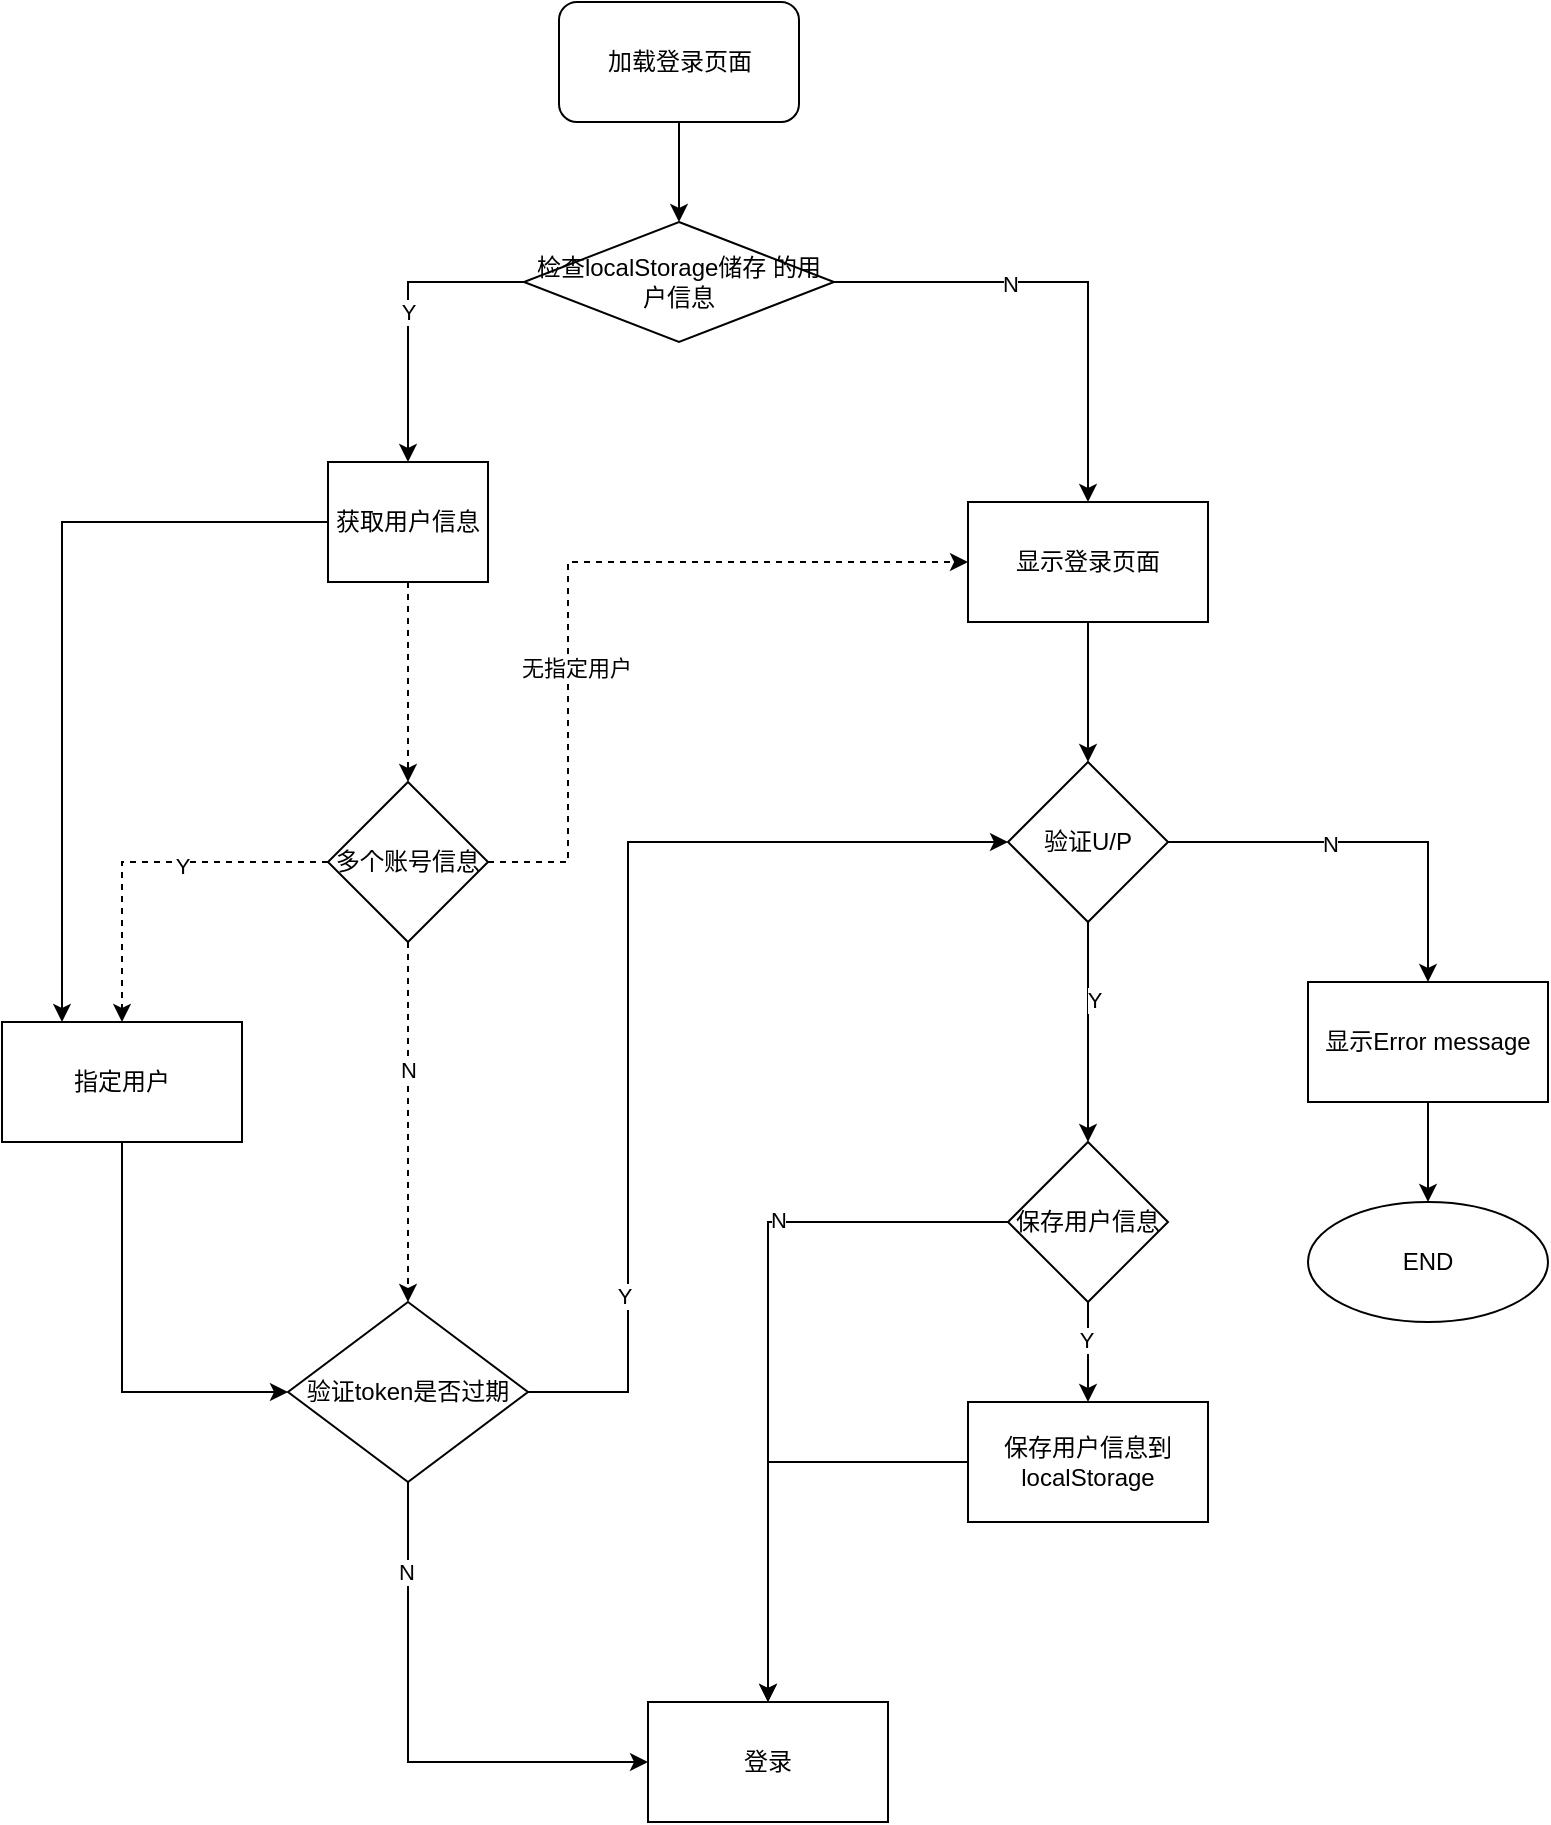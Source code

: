 <mxfile version="14.8.2" type="github">
  <diagram id="Oj_1VP5wCIqyrSS5qVrD" name="user-login-flow">
    <mxGraphModel dx="1422" dy="762" grid="1" gridSize="10" guides="1" tooltips="1" connect="1" arrows="1" fold="1" page="1" pageScale="1" pageWidth="850" pageHeight="1100" math="0" shadow="0">
      <root>
        <mxCell id="0" />
        <mxCell id="1" parent="0" />
        <mxCell id="h88RBs9O0-4uMdW3XvSD-51" style="edgeStyle=orthogonalEdgeStyle;rounded=0;orthogonalLoop=1;jettySize=auto;html=1;" edge="1" parent="1" source="h88RBs9O0-4uMdW3XvSD-1" target="h88RBs9O0-4uMdW3XvSD-2">
          <mxGeometry relative="1" as="geometry" />
        </mxCell>
        <mxCell id="h88RBs9O0-4uMdW3XvSD-1" value="加载登录页面" style="rounded=1;whiteSpace=wrap;html=1;" vertex="1" parent="1">
          <mxGeometry x="365.5" y="70" width="120" height="60" as="geometry" />
        </mxCell>
        <mxCell id="h88RBs9O0-4uMdW3XvSD-52" style="edgeStyle=orthogonalEdgeStyle;rounded=0;orthogonalLoop=1;jettySize=auto;html=1;entryX=0.5;entryY=0;entryDx=0;entryDy=0;" edge="1" parent="1" source="h88RBs9O0-4uMdW3XvSD-2" target="h88RBs9O0-4uMdW3XvSD-3">
          <mxGeometry relative="1" as="geometry" />
        </mxCell>
        <mxCell id="h88RBs9O0-4uMdW3XvSD-65" value="Y" style="edgeLabel;html=1;align=center;verticalAlign=middle;resizable=0;points=[];" vertex="1" connectable="0" parent="h88RBs9O0-4uMdW3XvSD-52">
          <mxGeometry x="-0.012" relative="1" as="geometry">
            <mxPoint as="offset" />
          </mxGeometry>
        </mxCell>
        <mxCell id="h88RBs9O0-4uMdW3XvSD-2" value="检查localStorage储存 的用户信息" style="rhombus;whiteSpace=wrap;html=1;" vertex="1" parent="1">
          <mxGeometry x="348" y="180" width="155" height="60" as="geometry" />
        </mxCell>
        <mxCell id="h88RBs9O0-4uMdW3XvSD-23" value="" style="edgeStyle=orthogonalEdgeStyle;rounded=0;orthogonalLoop=1;jettySize=auto;html=1;exitX=1;exitY=0.5;exitDx=0;exitDy=0;" edge="1" parent="1" source="h88RBs9O0-4uMdW3XvSD-2" target="h88RBs9O0-4uMdW3XvSD-22">
          <mxGeometry relative="1" as="geometry" />
        </mxCell>
        <mxCell id="h88RBs9O0-4uMdW3XvSD-24" value="N" style="edgeLabel;html=1;align=center;verticalAlign=middle;resizable=0;points=[];" vertex="1" connectable="0" parent="h88RBs9O0-4uMdW3XvSD-23">
          <mxGeometry x="-0.257" y="-1" relative="1" as="geometry">
            <mxPoint as="offset" />
          </mxGeometry>
        </mxCell>
        <mxCell id="h88RBs9O0-4uMdW3XvSD-64" style="edgeStyle=orthogonalEdgeStyle;rounded=0;orthogonalLoop=1;jettySize=auto;html=1;entryX=0.5;entryY=0;entryDx=0;entryDy=0;dashed=1;" edge="1" parent="1" source="h88RBs9O0-4uMdW3XvSD-3" target="h88RBs9O0-4uMdW3XvSD-7">
          <mxGeometry relative="1" as="geometry" />
        </mxCell>
        <mxCell id="h88RBs9O0-4uMdW3XvSD-69" style="edgeStyle=orthogonalEdgeStyle;rounded=0;orthogonalLoop=1;jettySize=auto;html=1;entryX=0.25;entryY=0;entryDx=0;entryDy=0;" edge="1" parent="1" source="h88RBs9O0-4uMdW3XvSD-3" target="h88RBs9O0-4uMdW3XvSD-17">
          <mxGeometry relative="1" as="geometry" />
        </mxCell>
        <mxCell id="h88RBs9O0-4uMdW3XvSD-3" value="获取用户信息" style="whiteSpace=wrap;html=1;" vertex="1" parent="1">
          <mxGeometry x="250" y="300" width="80" height="60" as="geometry" />
        </mxCell>
        <mxCell id="h88RBs9O0-4uMdW3XvSD-18" value="" style="edgeStyle=orthogonalEdgeStyle;rounded=0;orthogonalLoop=1;jettySize=auto;html=1;dashed=1;" edge="1" parent="1" source="h88RBs9O0-4uMdW3XvSD-7" target="h88RBs9O0-4uMdW3XvSD-17">
          <mxGeometry relative="1" as="geometry" />
        </mxCell>
        <mxCell id="h88RBs9O0-4uMdW3XvSD-54" value="Y" style="edgeLabel;html=1;align=center;verticalAlign=middle;resizable=0;points=[];" vertex="1" connectable="0" parent="h88RBs9O0-4uMdW3XvSD-18">
          <mxGeometry x="-0.2" y="2" relative="1" as="geometry">
            <mxPoint as="offset" />
          </mxGeometry>
        </mxCell>
        <mxCell id="h88RBs9O0-4uMdW3XvSD-57" value="" style="edgeStyle=orthogonalEdgeStyle;rounded=0;orthogonalLoop=1;jettySize=auto;html=1;dashed=1;" edge="1" parent="1" source="h88RBs9O0-4uMdW3XvSD-7" target="h88RBs9O0-4uMdW3XvSD-56">
          <mxGeometry relative="1" as="geometry" />
        </mxCell>
        <mxCell id="h88RBs9O0-4uMdW3XvSD-58" value="N" style="edgeLabel;html=1;align=center;verticalAlign=middle;resizable=0;points=[];" vertex="1" connectable="0" parent="h88RBs9O0-4uMdW3XvSD-57">
          <mxGeometry x="-0.293" relative="1" as="geometry">
            <mxPoint as="offset" />
          </mxGeometry>
        </mxCell>
        <mxCell id="h88RBs9O0-4uMdW3XvSD-66" style="edgeStyle=orthogonalEdgeStyle;rounded=0;orthogonalLoop=1;jettySize=auto;html=1;entryX=0;entryY=0.5;entryDx=0;entryDy=0;dashed=1;" edge="1" parent="1" source="h88RBs9O0-4uMdW3XvSD-7" target="h88RBs9O0-4uMdW3XvSD-22">
          <mxGeometry relative="1" as="geometry">
            <Array as="points">
              <mxPoint x="370" y="500" />
              <mxPoint x="370" y="350" />
            </Array>
          </mxGeometry>
        </mxCell>
        <mxCell id="h88RBs9O0-4uMdW3XvSD-68" value="无指定用户" style="edgeLabel;html=1;align=center;verticalAlign=middle;resizable=0;points=[];" vertex="1" connectable="0" parent="h88RBs9O0-4uMdW3XvSD-66">
          <mxGeometry x="-0.297" y="-4" relative="1" as="geometry">
            <mxPoint as="offset" />
          </mxGeometry>
        </mxCell>
        <mxCell id="h88RBs9O0-4uMdW3XvSD-7" value="多个账号信息" style="rhombus;whiteSpace=wrap;html=1;" vertex="1" parent="1">
          <mxGeometry x="250" y="460" width="80" height="80" as="geometry" />
        </mxCell>
        <mxCell id="h88RBs9O0-4uMdW3XvSD-59" style="edgeStyle=orthogonalEdgeStyle;rounded=0;orthogonalLoop=1;jettySize=auto;html=1;entryX=0;entryY=0.5;entryDx=0;entryDy=0;exitX=0.5;exitY=1;exitDx=0;exitDy=0;" edge="1" parent="1" source="h88RBs9O0-4uMdW3XvSD-17" target="h88RBs9O0-4uMdW3XvSD-56">
          <mxGeometry relative="1" as="geometry" />
        </mxCell>
        <mxCell id="h88RBs9O0-4uMdW3XvSD-17" value="指定用户" style="whiteSpace=wrap;html=1;" vertex="1" parent="1">
          <mxGeometry x="87" y="580" width="120" height="60" as="geometry" />
        </mxCell>
        <mxCell id="h88RBs9O0-4uMdW3XvSD-20" value="登录" style="whiteSpace=wrap;html=1;" vertex="1" parent="1">
          <mxGeometry x="410" y="920" width="120" height="60" as="geometry" />
        </mxCell>
        <mxCell id="h88RBs9O0-4uMdW3XvSD-28" value="" style="edgeStyle=orthogonalEdgeStyle;rounded=0;orthogonalLoop=1;jettySize=auto;html=1;" edge="1" parent="1" source="h88RBs9O0-4uMdW3XvSD-22" target="h88RBs9O0-4uMdW3XvSD-27">
          <mxGeometry relative="1" as="geometry" />
        </mxCell>
        <mxCell id="h88RBs9O0-4uMdW3XvSD-22" value="显示登录页面" style="whiteSpace=wrap;html=1;" vertex="1" parent="1">
          <mxGeometry x="570" y="320" width="120" height="60" as="geometry" />
        </mxCell>
        <mxCell id="h88RBs9O0-4uMdW3XvSD-35" style="edgeStyle=orthogonalEdgeStyle;rounded=0;orthogonalLoop=1;jettySize=auto;html=1;entryX=0.5;entryY=0;entryDx=0;entryDy=0;" edge="1" parent="1" source="h88RBs9O0-4uMdW3XvSD-27" target="h88RBs9O0-4uMdW3XvSD-29">
          <mxGeometry relative="1" as="geometry" />
        </mxCell>
        <mxCell id="h88RBs9O0-4uMdW3XvSD-36" value="N" style="edgeLabel;html=1;align=center;verticalAlign=middle;resizable=0;points=[];" vertex="1" connectable="0" parent="h88RBs9O0-4uMdW3XvSD-35">
          <mxGeometry x="-0.19" y="-1" relative="1" as="geometry">
            <mxPoint as="offset" />
          </mxGeometry>
        </mxCell>
        <mxCell id="h88RBs9O0-4uMdW3XvSD-38" value="" style="edgeStyle=orthogonalEdgeStyle;rounded=0;orthogonalLoop=1;jettySize=auto;html=1;entryX=0.5;entryY=0;entryDx=0;entryDy=0;" edge="1" parent="1" source="h88RBs9O0-4uMdW3XvSD-27" target="h88RBs9O0-4uMdW3XvSD-42">
          <mxGeometry relative="1" as="geometry">
            <mxPoint x="640" y="660" as="targetPoint" />
          </mxGeometry>
        </mxCell>
        <mxCell id="h88RBs9O0-4uMdW3XvSD-41" value="Y" style="edgeLabel;html=1;align=center;verticalAlign=middle;resizable=0;points=[];" vertex="1" connectable="0" parent="h88RBs9O0-4uMdW3XvSD-38">
          <mxGeometry x="-0.289" y="3" relative="1" as="geometry">
            <mxPoint as="offset" />
          </mxGeometry>
        </mxCell>
        <mxCell id="h88RBs9O0-4uMdW3XvSD-27" value="验证U/P" style="rhombus;whiteSpace=wrap;html=1;" vertex="1" parent="1">
          <mxGeometry x="590" y="450" width="80" height="80" as="geometry" />
        </mxCell>
        <mxCell id="h88RBs9O0-4uMdW3XvSD-40" value="" style="edgeStyle=orthogonalEdgeStyle;rounded=0;orthogonalLoop=1;jettySize=auto;html=1;" edge="1" parent="1" source="h88RBs9O0-4uMdW3XvSD-29" target="h88RBs9O0-4uMdW3XvSD-39">
          <mxGeometry relative="1" as="geometry" />
        </mxCell>
        <mxCell id="h88RBs9O0-4uMdW3XvSD-29" value="显示Error message" style="whiteSpace=wrap;html=1;" vertex="1" parent="1">
          <mxGeometry x="740" y="560" width="120" height="60" as="geometry" />
        </mxCell>
        <mxCell id="h88RBs9O0-4uMdW3XvSD-39" value="END" style="ellipse;whiteSpace=wrap;html=1;" vertex="1" parent="1">
          <mxGeometry x="740" y="670" width="120" height="60" as="geometry" />
        </mxCell>
        <mxCell id="h88RBs9O0-4uMdW3XvSD-45" style="edgeStyle=orthogonalEdgeStyle;rounded=0;orthogonalLoop=1;jettySize=auto;html=1;entryX=0.5;entryY=0;entryDx=0;entryDy=0;" edge="1" parent="1" source="h88RBs9O0-4uMdW3XvSD-42" target="h88RBs9O0-4uMdW3XvSD-20">
          <mxGeometry relative="1" as="geometry" />
        </mxCell>
        <mxCell id="h88RBs9O0-4uMdW3XvSD-46" value="N" style="edgeLabel;html=1;align=center;verticalAlign=middle;resizable=0;points=[];" vertex="1" connectable="0" parent="h88RBs9O0-4uMdW3XvSD-45">
          <mxGeometry x="-0.361" y="-1" relative="1" as="geometry">
            <mxPoint as="offset" />
          </mxGeometry>
        </mxCell>
        <mxCell id="h88RBs9O0-4uMdW3XvSD-48" value="" style="edgeStyle=orthogonalEdgeStyle;rounded=0;orthogonalLoop=1;jettySize=auto;html=1;" edge="1" parent="1" source="h88RBs9O0-4uMdW3XvSD-42" target="h88RBs9O0-4uMdW3XvSD-47">
          <mxGeometry relative="1" as="geometry" />
        </mxCell>
        <mxCell id="h88RBs9O0-4uMdW3XvSD-49" value="Y" style="edgeLabel;html=1;align=center;verticalAlign=middle;resizable=0;points=[];" vertex="1" connectable="0" parent="h88RBs9O0-4uMdW3XvSD-48">
          <mxGeometry x="-0.267" y="-1" relative="1" as="geometry">
            <mxPoint as="offset" />
          </mxGeometry>
        </mxCell>
        <mxCell id="h88RBs9O0-4uMdW3XvSD-42" value="保存用户信息" style="rhombus;whiteSpace=wrap;html=1;" vertex="1" parent="1">
          <mxGeometry x="590" y="640" width="80" height="80" as="geometry" />
        </mxCell>
        <mxCell id="h88RBs9O0-4uMdW3XvSD-50" style="edgeStyle=orthogonalEdgeStyle;rounded=0;orthogonalLoop=1;jettySize=auto;html=1;entryX=0.5;entryY=0;entryDx=0;entryDy=0;" edge="1" parent="1" source="h88RBs9O0-4uMdW3XvSD-47" target="h88RBs9O0-4uMdW3XvSD-20">
          <mxGeometry relative="1" as="geometry" />
        </mxCell>
        <mxCell id="h88RBs9O0-4uMdW3XvSD-47" value="保存用户信息到localStorage" style="whiteSpace=wrap;html=1;" vertex="1" parent="1">
          <mxGeometry x="570" y="770" width="120" height="60" as="geometry" />
        </mxCell>
        <mxCell id="h88RBs9O0-4uMdW3XvSD-60" style="edgeStyle=orthogonalEdgeStyle;rounded=0;orthogonalLoop=1;jettySize=auto;html=1;entryX=0;entryY=0.5;entryDx=0;entryDy=0;" edge="1" parent="1" source="h88RBs9O0-4uMdW3XvSD-56" target="h88RBs9O0-4uMdW3XvSD-27">
          <mxGeometry relative="1" as="geometry">
            <Array as="points">
              <mxPoint x="400" y="765" />
              <mxPoint x="400" y="490" />
            </Array>
          </mxGeometry>
        </mxCell>
        <mxCell id="h88RBs9O0-4uMdW3XvSD-61" value="Y" style="edgeLabel;html=1;align=center;verticalAlign=middle;resizable=0;points=[];" vertex="1" connectable="0" parent="h88RBs9O0-4uMdW3XvSD-60">
          <mxGeometry x="-0.619" y="2" relative="1" as="geometry">
            <mxPoint as="offset" />
          </mxGeometry>
        </mxCell>
        <mxCell id="h88RBs9O0-4uMdW3XvSD-62" style="edgeStyle=orthogonalEdgeStyle;rounded=0;orthogonalLoop=1;jettySize=auto;html=1;entryX=0;entryY=0.5;entryDx=0;entryDy=0;exitX=0.5;exitY=1;exitDx=0;exitDy=0;" edge="1" parent="1" source="h88RBs9O0-4uMdW3XvSD-56" target="h88RBs9O0-4uMdW3XvSD-20">
          <mxGeometry relative="1" as="geometry">
            <mxPoint x="300" y="910" as="targetPoint" />
          </mxGeometry>
        </mxCell>
        <mxCell id="h88RBs9O0-4uMdW3XvSD-63" value="N" style="edgeLabel;html=1;align=center;verticalAlign=middle;resizable=0;points=[];" vertex="1" connectable="0" parent="h88RBs9O0-4uMdW3XvSD-62">
          <mxGeometry x="-0.654" y="-1" relative="1" as="geometry">
            <mxPoint as="offset" />
          </mxGeometry>
        </mxCell>
        <mxCell id="h88RBs9O0-4uMdW3XvSD-56" value="验证token是否过期" style="rhombus;whiteSpace=wrap;html=1;" vertex="1" parent="1">
          <mxGeometry x="230" y="720" width="120" height="90" as="geometry" />
        </mxCell>
      </root>
    </mxGraphModel>
  </diagram>
</mxfile>
